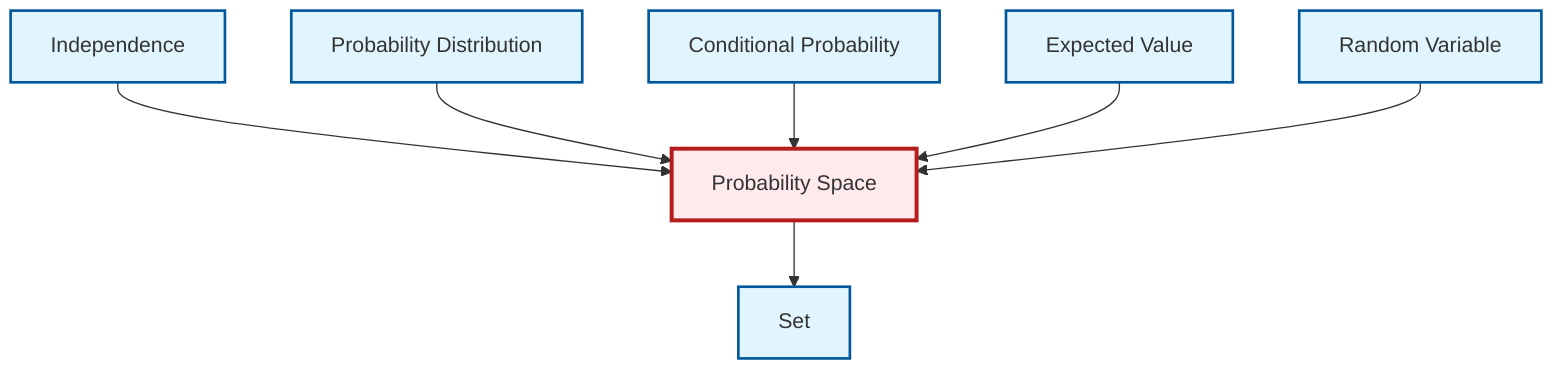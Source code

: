 graph TD
    classDef definition fill:#e1f5fe,stroke:#01579b,stroke-width:2px
    classDef theorem fill:#f3e5f5,stroke:#4a148c,stroke-width:2px
    classDef axiom fill:#fff3e0,stroke:#e65100,stroke-width:2px
    classDef example fill:#e8f5e9,stroke:#1b5e20,stroke-width:2px
    classDef current fill:#ffebee,stroke:#b71c1c,stroke-width:3px
    def-probability-space["Probability Space"]:::definition
    def-expectation["Expected Value"]:::definition
    def-independence["Independence"]:::definition
    def-set["Set"]:::definition
    def-probability-distribution["Probability Distribution"]:::definition
    def-conditional-probability["Conditional Probability"]:::definition
    def-random-variable["Random Variable"]:::definition
    def-independence --> def-probability-space
    def-probability-distribution --> def-probability-space
    def-conditional-probability --> def-probability-space
    def-probability-space --> def-set
    def-expectation --> def-probability-space
    def-random-variable --> def-probability-space
    class def-probability-space current
